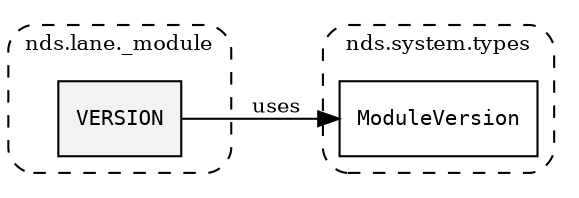 /**
 * This dot file creates symbol collaboration diagram for VERSION.
 */
digraph ZSERIO
{
    node [shape=box, fontsize=10];
    rankdir="LR";
    fontsize=10;
    tooltip="VERSION collaboration diagram";

    subgraph "cluster_nds.lane._module"
    {
        style="dashed, rounded";
        label="nds.lane._module";
        tooltip="Package nds.lane._module";
        href="../../../content/packages/nds.lane._module.html#Package-nds-lane-_module";
        target="_parent";

        "VERSION" [style="filled", fillcolor="#0000000D", target="_parent", label=<<font face="monospace"><table align="center" border="0" cellspacing="0" cellpadding="0"><tr><td href="../../../content/packages/nds.lane._module.html#Constant-VERSION" title="Constant defined in nds.lane._module">VERSION</td></tr></table></font>>];
    }

    subgraph "cluster_nds.system.types"
    {
        style="dashed, rounded";
        label="nds.system.types";
        tooltip="Package nds.system.types";
        href="../../../content/packages/nds.system.types.html#Package-nds-system-types";
        target="_parent";

        "ModuleVersion" [target="_parent", label=<<font face="monospace"><table align="center" border="0" cellspacing="0" cellpadding="0"><tr><td href="../../../content/packages/nds.system.types.html#Subtype-ModuleVersion" title="Subtype defined in nds.system.types">ModuleVersion</td></tr></table></font>>];
    }

    "VERSION" -> "ModuleVersion" [label="uses", fontsize=10];
}
